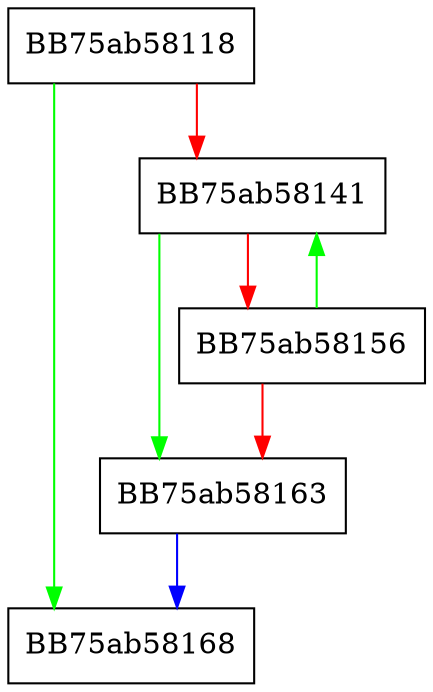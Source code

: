 digraph sqlite3WindowListDup {
  node [shape="box"];
  graph [splines=ortho];
  BB75ab58118 -> BB75ab58168 [color="green"];
  BB75ab58118 -> BB75ab58141 [color="red"];
  BB75ab58141 -> BB75ab58163 [color="green"];
  BB75ab58141 -> BB75ab58156 [color="red"];
  BB75ab58156 -> BB75ab58141 [color="green"];
  BB75ab58156 -> BB75ab58163 [color="red"];
  BB75ab58163 -> BB75ab58168 [color="blue"];
}